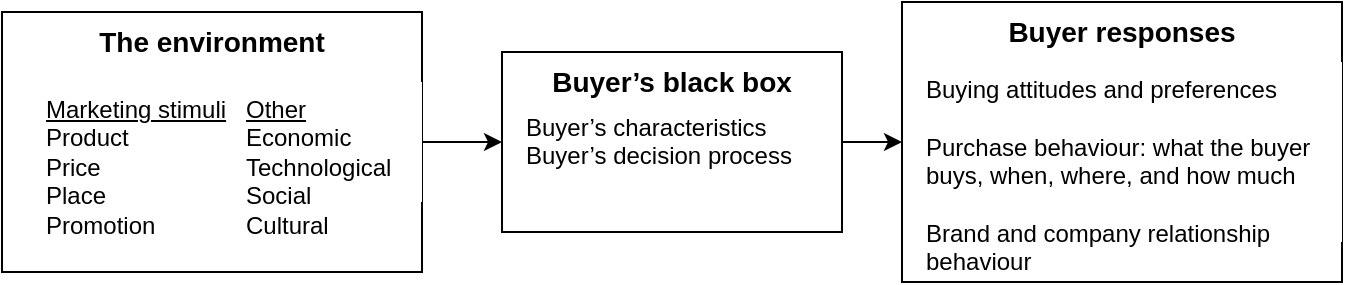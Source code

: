 <mxfile version="15.1.3" type="device"><diagram id="Ky8no2qyr9A1ta-Dkoy8" name="Page-1"><mxGraphModel dx="1022" dy="568" grid="1" gridSize="10" guides="1" tooltips="1" connect="1" arrows="1" fold="1" page="1" pageScale="1" pageWidth="850" pageHeight="1100" math="0" shadow="0"><root><mxCell id="0"/><mxCell id="1" parent="0"/><mxCell id="FTt4ZH4em1fanZO4Wv1--20" style="edgeStyle=orthogonalEdgeStyle;rounded=0;orthogonalLoop=1;jettySize=auto;html=1;entryX=0;entryY=0.5;entryDx=0;entryDy=0;fontSize=14;" edge="1" parent="1" source="FTt4ZH4em1fanZO4Wv1--16" target="FTt4ZH4em1fanZO4Wv1--13"><mxGeometry relative="1" as="geometry"/></mxCell><mxCell id="FTt4ZH4em1fanZO4Wv1--21" value="" style="group" vertex="1" connectable="0" parent="1"><mxGeometry x="70" y="180" width="210" height="130" as="geometry"/></mxCell><mxCell id="FTt4ZH4em1fanZO4Wv1--12" value="The environment" style="rounded=0;whiteSpace=wrap;html=1;shadow=0;glass=0;strokeColor=#000000;fillColor=#ffffff;verticalAlign=top;fontStyle=1;fontSize=14;" vertex="1" parent="FTt4ZH4em1fanZO4Wv1--21"><mxGeometry width="210" height="130" as="geometry"/></mxCell><mxCell id="FTt4ZH4em1fanZO4Wv1--15" value="&lt;u&gt;Marketing stimuli&lt;/u&gt;&lt;br&gt;Product&lt;br&gt;Price&lt;br&gt;Place&lt;br&gt;Promotion" style="rounded=0;whiteSpace=wrap;html=1;shadow=0;glass=0;fillColor=#ffffff;verticalAlign=top;align=left;strokeColor=none;" vertex="1" parent="FTt4ZH4em1fanZO4Wv1--21"><mxGeometry x="20" y="35" width="100" height="60" as="geometry"/></mxCell><mxCell id="FTt4ZH4em1fanZO4Wv1--16" value="&lt;u&gt;Other&lt;br&gt;&lt;/u&gt;Economic&lt;br&gt;Technological&lt;br&gt;Social&lt;br&gt;Cultural" style="rounded=0;whiteSpace=wrap;html=1;shadow=0;glass=0;fillColor=#ffffff;align=left;verticalAlign=top;strokeColor=none;" vertex="1" parent="FTt4ZH4em1fanZO4Wv1--21"><mxGeometry x="120" y="35" width="90" height="60" as="geometry"/></mxCell><mxCell id="FTt4ZH4em1fanZO4Wv1--22" value="" style="group" vertex="1" connectable="0" parent="1"><mxGeometry x="320" y="200" width="170" height="90" as="geometry"/></mxCell><mxCell id="FTt4ZH4em1fanZO4Wv1--13" value="Buyer’s black box" style="rounded=0;whiteSpace=wrap;html=1;shadow=0;glass=0;strokeColor=#000000;fillColor=#ffffff;verticalAlign=top;fontStyle=1;fontSize=14;" vertex="1" parent="FTt4ZH4em1fanZO4Wv1--22"><mxGeometry width="170" height="90" as="geometry"/></mxCell><mxCell id="FTt4ZH4em1fanZO4Wv1--17" value="Buyer’s characteristics&#10;Buyer’s decision process" style="rounded=0;whiteSpace=wrap;html=1;shadow=0;glass=0;fillColor=#ffffff;align=left;verticalAlign=top;strokeColor=none;" vertex="1" parent="FTt4ZH4em1fanZO4Wv1--22"><mxGeometry x="10" y="24.231" width="150" height="41.538" as="geometry"/></mxCell><mxCell id="FTt4ZH4em1fanZO4Wv1--23" value="" style="group" vertex="1" connectable="0" parent="1"><mxGeometry x="520" y="175" width="220" height="140" as="geometry"/></mxCell><mxCell id="FTt4ZH4em1fanZO4Wv1--14" value="Buyer responses" style="rounded=0;whiteSpace=wrap;html=1;shadow=0;glass=0;strokeColor=#000000;fillColor=#ffffff;verticalAlign=top;fontStyle=1;fontSize=14;" vertex="1" parent="FTt4ZH4em1fanZO4Wv1--23"><mxGeometry width="220" height="140" as="geometry"/></mxCell><mxCell id="FTt4ZH4em1fanZO4Wv1--18" value="&lt;div&gt;Buying attitudes and preferences&amp;nbsp;&lt;/div&gt;&lt;div&gt;&lt;br&gt;&lt;/div&gt;&lt;div&gt;Purchase behaviour: what the buyer buys, when, where, and how much&lt;/div&gt;&lt;div&gt;&lt;br&gt;&lt;/div&gt;&lt;div&gt;Brand and company relationship behaviour&lt;/div&gt;" style="rounded=0;whiteSpace=wrap;html=1;shadow=0;glass=0;fillColor=#ffffff;align=left;verticalAlign=top;strokeColor=none;" vertex="1" parent="FTt4ZH4em1fanZO4Wv1--23"><mxGeometry x="10" y="30" width="210" height="90" as="geometry"/></mxCell><mxCell id="FTt4ZH4em1fanZO4Wv1--24" value="" style="edgeStyle=orthogonalEdgeStyle;rounded=0;orthogonalLoop=1;jettySize=auto;html=1;fontSize=14;entryX=0;entryY=0.5;entryDx=0;entryDy=0;" edge="1" parent="1" source="FTt4ZH4em1fanZO4Wv1--13" target="FTt4ZH4em1fanZO4Wv1--14"><mxGeometry relative="1" as="geometry"/></mxCell></root></mxGraphModel></diagram></mxfile>